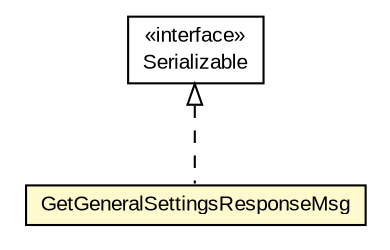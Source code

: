 #!/usr/local/bin/dot
#
# Class diagram 
# Generated by UMLGraph version R5_6-24-gf6e263 (http://www.umlgraph.org/)
#

digraph G {
	edge [fontname="arial",fontsize=10,labelfontname="arial",labelfontsize=10];
	node [fontname="arial",fontsize=10,shape=plaintext];
	nodesep=0.25;
	ranksep=0.5;
	// org.miloss.fgsms.services.interfaces.policyconfiguration.GetGeneralSettingsResponseMsg
	c480432 [label=<<table title="org.miloss.fgsms.services.interfaces.policyconfiguration.GetGeneralSettingsResponseMsg" border="0" cellborder="1" cellspacing="0" cellpadding="2" port="p" bgcolor="lemonChiffon" href="./GetGeneralSettingsResponseMsg.html">
		<tr><td><table border="0" cellspacing="0" cellpadding="1">
<tr><td align="center" balign="center"> GetGeneralSettingsResponseMsg </td></tr>
		</table></td></tr>
		</table>>, URL="./GetGeneralSettingsResponseMsg.html", fontname="arial", fontcolor="black", fontsize=10.0];
	//org.miloss.fgsms.services.interfaces.policyconfiguration.GetGeneralSettingsResponseMsg implements java.io.Serializable
	c481042:p -> c480432:p [dir=back,arrowtail=empty,style=dashed];
	// java.io.Serializable
	c481042 [label=<<table title="java.io.Serializable" border="0" cellborder="1" cellspacing="0" cellpadding="2" port="p" href="http://java.sun.com/j2se/1.4.2/docs/api/java/io/Serializable.html">
		<tr><td><table border="0" cellspacing="0" cellpadding="1">
<tr><td align="center" balign="center"> &#171;interface&#187; </td></tr>
<tr><td align="center" balign="center"> Serializable </td></tr>
		</table></td></tr>
		</table>>, URL="http://java.sun.com/j2se/1.4.2/docs/api/java/io/Serializable.html", fontname="arial", fontcolor="black", fontsize=10.0];
}

